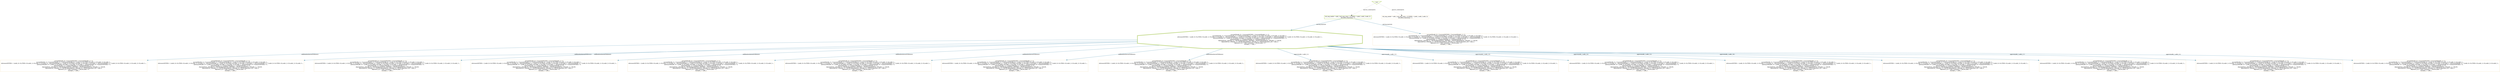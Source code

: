 digraph visited_states {
graph [nodesep=1.5, ranksep=1.5];
root [shape=invtriangle, color="#99BF38", fontsize=12, penwidth=2, label="root"];

root -> 0 [style = dotted, color = black, label="SETUP_CONSTANTS", fontsize=12];
root -> 1 [style = dotted, color = black, label="SETUP_CONSTANTS", fontsize=12];

0 [shape=box, color="#99BF38", fontsize=12, penwidth=2, label="init_msg_sender = addr_1,init_msg_value = 0,USERS = \{addr_1,addr_2,addr_3\},\ninit_block_timestamp = 0"];

0 -> 2 [color = "#006391", label="INITIALISATION", fontsize=12];
0 -> 3 [color = "#006391", label="INITIALISATION", fontsize=12];

1 [shape=box, color="#F4E3C1", fontsize=12, penwidth=2, label="init_msg_sender = addr_1,init_msg_value = 0,USERS = \{addr_1,addr_2,addr_3\},\ninit_block_timestamp = 1"];


2 [shape=doubleoctagon, color="#99BF38", fontsize=12, penwidth=2, label="accountOf(addr_0) = 0,accountOf(THIS) = 0,accountOf(addr_1) = 0,\naccountOf(addr_2) = 0,accountOf(addr_3) = 0,allowanceOf(addr_0) = \{(addr_0\|-\>0),(THIS\|-\>0),(addr_1\|-\>0),(addr_2\|-\>0),(addr_3...,\nallowanceOf(THIS) = \{(addr_0\|-\>0),(THIS\|-\>0),(addr_1\|-\>0),(addr_2\|-\>0),(addr_3\|-...,allowanceOf(addr_1) = \{(addr_0\|-\>0),(THIS\|-\>0),(addr_1\|-\>0),(addr_2\|-\>0),(addr_3...,allowanceOf(addr_2) = \{(addr_0\|-\>0),(THIS\|-\>0),(addr_1\|-\>0),(addr_2\|-\>0),(addr_3...,\nallowanceOf(addr_3) = \{(addr_0\|-\>0),(THIS\|-\>0),(addr_1\|-\>0),(addr_2\|-\>0),(addr_3...,balanceOf(addr_0) = 0,balanceOf(THIS) = 0,\nbalanceOf(addr_1) = 0,balanceOf(addr_2) = 0,balanceOf(addr_3) = 0,\ndepositedOver_100(addr_0) = FALSE,depositedOver_100(THIS) = FALSE,depositedOver_100(addr_1) = FALSE,\ndepositedOver_100(addr_2) = FALSE,depositedOver_100(addr_3) = FALSE,depositors_i(0) = addr_0,\ndepositors_i(1) = addr_0,donated_i = FALSE,index = 0,\nmanager_i = addr_1"];

2 -> 4 [color = "#006391", label="addRandomAmountToBalance", fontsize=12];
2 -> 5 [color = "#006391", label="addRandomAmountToBalance", fontsize=12];
2 -> 6 [color = "#006391", label="addRandomAmountToBalance", fontsize=12];
2 -> 7 [color = "#006391", label="addRandomAmountToBalance", fontsize=12];
2 -> 8 [color = "#006391", label="addRandomAmountToBalance", fontsize=12];
2 -> 9 [color = "#006391", label="addRandomAmountToBalance", fontsize=12];
2 -> 10 [color = "#006391", label="addRandomAmountToBalance", fontsize=12];
2 -> 11 [color = "#006391", label="addRandomAmountToBalance", fontsize=12];
2 -> 12 [color = "#006391", label="approve(addr_1,addr_2,1)", fontsize=12];
2 -> 13 [color = "#006391", label="approve(addr_1,addr_2,2)", fontsize=12];
2 -> 14 [color = "#006391", label="approve(addr_1,addr_2,3)", fontsize=12];
2 -> 15 [color = "#006391", label="approve(addr_1,addr_2,4)", fontsize=12];
2 -> 16 [color = "#006391", label="approve(addr_1,addr_2,5)", fontsize=12];
2 -> 17 [color = "#006391", label="approve(addr_1,addr_2,6)", fontsize=12];
2 -> 18 [color = "#006391", label="approve(addr_1,addr_2,7)", fontsize=12];
2 -> 19 [color = "#006391", label="approve(addr_1,addr_3,1)", fontsize=12];

3 [shape=box, color="#F4E3C1", fontsize=12, penwidth=2, label="accountOf(addr_0) = 0,accountOf(THIS) = 0,accountOf(addr_1) = 0,\naccountOf(addr_2) = 0,accountOf(addr_3) = 0,allowanceOf(addr_0) = \{(addr_0\|-\>1),(THIS\|-\>0),(addr_1\|-\>0),(addr_2\|-\>0),(addr_3...,\nallowanceOf(THIS) = \{(addr_0\|-\>0),(THIS\|-\>0),(addr_1\|-\>0),(addr_2\|-\>0),(addr_3\|-...,allowanceOf(addr_1) = \{(addr_0\|-\>0),(THIS\|-\>0),(addr_1\|-\>0),(addr_2\|-\>0),(addr_3...,allowanceOf(addr_2) = \{(addr_0\|-\>0),(THIS\|-\>0),(addr_1\|-\>0),(addr_2\|-\>0),(addr_3...,\nallowanceOf(addr_3) = \{(addr_0\|-\>0),(THIS\|-\>0),(addr_1\|-\>0),(addr_2\|-\>0),(addr_3...,balanceOf(addr_0) = 0,balanceOf(THIS) = 0,\nbalanceOf(addr_1) = 0,balanceOf(addr_2) = 0,balanceOf(addr_3) = 0,\ndepositedOver_100(addr_0) = FALSE,depositedOver_100(THIS) = FALSE,depositedOver_100(addr_1) = FALSE,\ndepositedOver_100(addr_2) = FALSE,depositedOver_100(addr_3) = FALSE,depositors_i(0) = addr_0,\ndepositors_i(1) = addr_0,donated_i = FALSE,index = 0,\nmanager_i = addr_1"];


4 [shape=box, color="#F4E3C1", fontsize=12, penwidth=2, label="accountOf(addr_0) = 0,accountOf(THIS) = 0,accountOf(addr_1) = 0,\naccountOf(addr_2) = 0,accountOf(addr_3) = 0,allowanceOf(addr_0) = \{(addr_0\|-\>0),(THIS\|-\>0),(addr_1\|-\>0),(addr_2\|-\>0),(addr_3...,\nallowanceOf(THIS) = \{(addr_0\|-\>0),(THIS\|-\>0),(addr_1\|-\>0),(addr_2\|-\>0),(addr_3\|-...,allowanceOf(addr_1) = \{(addr_0\|-\>0),(THIS\|-\>0),(addr_1\|-\>0),(addr_2\|-\>0),(addr_3...,allowanceOf(addr_2) = \{(addr_0\|-\>0),(THIS\|-\>0),(addr_1\|-\>0),(addr_2\|-\>0),(addr_3...,\nallowanceOf(addr_3) = \{(addr_0\|-\>0),(THIS\|-\>0),(addr_1\|-\>0),(addr_2\|-\>0),(addr_3...,balanceOf(addr_0) = 0,balanceOf(THIS) = 0,\nbalanceOf(addr_1) = 1,balanceOf(addr_2) = 0,balanceOf(addr_3) = 0,\ndepositedOver_100(addr_0) = FALSE,depositedOver_100(THIS) = FALSE,depositedOver_100(addr_1) = FALSE,\ndepositedOver_100(addr_2) = FALSE,depositedOver_100(addr_3) = FALSE,depositors_i(0) = addr_0,\ndepositors_i(1) = addr_0,donated_i = FALSE,index = 0,\nmanager_i = addr_1"];


5 [shape=box, color="#F4E3C1", fontsize=12, penwidth=2, label="accountOf(addr_0) = 0,accountOf(THIS) = 0,accountOf(addr_1) = 0,\naccountOf(addr_2) = 0,accountOf(addr_3) = 0,allowanceOf(addr_0) = \{(addr_0\|-\>0),(THIS\|-\>0),(addr_1\|-\>0),(addr_2\|-\>0),(addr_3...,\nallowanceOf(THIS) = \{(addr_0\|-\>0),(THIS\|-\>0),(addr_1\|-\>0),(addr_2\|-\>0),(addr_3\|-...,allowanceOf(addr_1) = \{(addr_0\|-\>0),(THIS\|-\>0),(addr_1\|-\>0),(addr_2\|-\>0),(addr_3...,allowanceOf(addr_2) = \{(addr_0\|-\>0),(THIS\|-\>0),(addr_1\|-\>0),(addr_2\|-\>0),(addr_3...,\nallowanceOf(addr_3) = \{(addr_0\|-\>0),(THIS\|-\>0),(addr_1\|-\>0),(addr_2\|-\>0),(addr_3...,balanceOf(addr_0) = 0,balanceOf(THIS) = 0,\nbalanceOf(addr_1) = 0,balanceOf(addr_2) = 1,balanceOf(addr_3) = 0,\ndepositedOver_100(addr_0) = FALSE,depositedOver_100(THIS) = FALSE,depositedOver_100(addr_1) = FALSE,\ndepositedOver_100(addr_2) = FALSE,depositedOver_100(addr_3) = FALSE,depositors_i(0) = addr_0,\ndepositors_i(1) = addr_0,donated_i = FALSE,index = 0,\nmanager_i = addr_1"];


6 [shape=box, color="#F4E3C1", fontsize=12, penwidth=2, label="accountOf(addr_0) = 0,accountOf(THIS) = 0,accountOf(addr_1) = 0,\naccountOf(addr_2) = 0,accountOf(addr_3) = 0,allowanceOf(addr_0) = \{(addr_0\|-\>0),(THIS\|-\>0),(addr_1\|-\>0),(addr_2\|-\>0),(addr_3...,\nallowanceOf(THIS) = \{(addr_0\|-\>0),(THIS\|-\>0),(addr_1\|-\>0),(addr_2\|-\>0),(addr_3\|-...,allowanceOf(addr_1) = \{(addr_0\|-\>0),(THIS\|-\>0),(addr_1\|-\>0),(addr_2\|-\>0),(addr_3...,allowanceOf(addr_2) = \{(addr_0\|-\>0),(THIS\|-\>0),(addr_1\|-\>0),(addr_2\|-\>0),(addr_3...,\nallowanceOf(addr_3) = \{(addr_0\|-\>0),(THIS\|-\>0),(addr_1\|-\>0),(addr_2\|-\>0),(addr_3...,balanceOf(addr_0) = 0,balanceOf(THIS) = 0,\nbalanceOf(addr_1) = 0,balanceOf(addr_2) = 0,balanceOf(addr_3) = 1,\ndepositedOver_100(addr_0) = FALSE,depositedOver_100(THIS) = FALSE,depositedOver_100(addr_1) = FALSE,\ndepositedOver_100(addr_2) = FALSE,depositedOver_100(addr_3) = FALSE,depositors_i(0) = addr_0,\ndepositors_i(1) = addr_0,donated_i = FALSE,index = 0,\nmanager_i = addr_1"];


7 [shape=box, color="#F4E3C1", fontsize=12, penwidth=2, label="accountOf(addr_0) = 0,accountOf(THIS) = 0,accountOf(addr_1) = 0,\naccountOf(addr_2) = 0,accountOf(addr_3) = 0,allowanceOf(addr_0) = \{(addr_0\|-\>0),(THIS\|-\>0),(addr_1\|-\>0),(addr_2\|-\>0),(addr_3...,\nallowanceOf(THIS) = \{(addr_0\|-\>0),(THIS\|-\>0),(addr_1\|-\>0),(addr_2\|-\>0),(addr_3\|-...,allowanceOf(addr_1) = \{(addr_0\|-\>0),(THIS\|-\>0),(addr_1\|-\>0),(addr_2\|-\>0),(addr_3...,allowanceOf(addr_2) = \{(addr_0\|-\>0),(THIS\|-\>0),(addr_1\|-\>0),(addr_2\|-\>0),(addr_3...,\nallowanceOf(addr_3) = \{(addr_0\|-\>0),(THIS\|-\>0),(addr_1\|-\>0),(addr_2\|-\>0),(addr_3...,balanceOf(addr_0) = 0,balanceOf(THIS) = 0,\nbalanceOf(addr_1) = 2,balanceOf(addr_2) = 0,balanceOf(addr_3) = 0,\ndepositedOver_100(addr_0) = FALSE,depositedOver_100(THIS) = FALSE,depositedOver_100(addr_1) = FALSE,\ndepositedOver_100(addr_2) = FALSE,depositedOver_100(addr_3) = FALSE,depositors_i(0) = addr_0,\ndepositors_i(1) = addr_0,donated_i = FALSE,index = 0,\nmanager_i = addr_1"];


8 [shape=box, color="#F4E3C1", fontsize=12, penwidth=2, label="accountOf(addr_0) = 0,accountOf(THIS) = 0,accountOf(addr_1) = 0,\naccountOf(addr_2) = 0,accountOf(addr_3) = 0,allowanceOf(addr_0) = \{(addr_0\|-\>0),(THIS\|-\>0),(addr_1\|-\>0),(addr_2\|-\>0),(addr_3...,\nallowanceOf(THIS) = \{(addr_0\|-\>0),(THIS\|-\>0),(addr_1\|-\>0),(addr_2\|-\>0),(addr_3\|-...,allowanceOf(addr_1) = \{(addr_0\|-\>0),(THIS\|-\>0),(addr_1\|-\>0),(addr_2\|-\>0),(addr_3...,allowanceOf(addr_2) = \{(addr_0\|-\>0),(THIS\|-\>0),(addr_1\|-\>0),(addr_2\|-\>0),(addr_3...,\nallowanceOf(addr_3) = \{(addr_0\|-\>0),(THIS\|-\>0),(addr_1\|-\>0),(addr_2\|-\>0),(addr_3...,balanceOf(addr_0) = 0,balanceOf(THIS) = 0,\nbalanceOf(addr_1) = 0,balanceOf(addr_2) = 2,balanceOf(addr_3) = 0,\ndepositedOver_100(addr_0) = FALSE,depositedOver_100(THIS) = FALSE,depositedOver_100(addr_1) = FALSE,\ndepositedOver_100(addr_2) = FALSE,depositedOver_100(addr_3) = FALSE,depositors_i(0) = addr_0,\ndepositors_i(1) = addr_0,donated_i = FALSE,index = 0,\nmanager_i = addr_1"];


9 [shape=box, color="#F4E3C1", fontsize=12, penwidth=2, label="accountOf(addr_0) = 0,accountOf(THIS) = 0,accountOf(addr_1) = 0,\naccountOf(addr_2) = 0,accountOf(addr_3) = 0,allowanceOf(addr_0) = \{(addr_0\|-\>0),(THIS\|-\>0),(addr_1\|-\>0),(addr_2\|-\>0),(addr_3...,\nallowanceOf(THIS) = \{(addr_0\|-\>0),(THIS\|-\>0),(addr_1\|-\>0),(addr_2\|-\>0),(addr_3\|-...,allowanceOf(addr_1) = \{(addr_0\|-\>0),(THIS\|-\>0),(addr_1\|-\>0),(addr_2\|-\>0),(addr_3...,allowanceOf(addr_2) = \{(addr_0\|-\>0),(THIS\|-\>0),(addr_1\|-\>0),(addr_2\|-\>0),(addr_3...,\nallowanceOf(addr_3) = \{(addr_0\|-\>0),(THIS\|-\>0),(addr_1\|-\>0),(addr_2\|-\>0),(addr_3...,balanceOf(addr_0) = 0,balanceOf(THIS) = 0,\nbalanceOf(addr_1) = 0,balanceOf(addr_2) = 0,balanceOf(addr_3) = 2,\ndepositedOver_100(addr_0) = FALSE,depositedOver_100(THIS) = FALSE,depositedOver_100(addr_1) = FALSE,\ndepositedOver_100(addr_2) = FALSE,depositedOver_100(addr_3) = FALSE,depositors_i(0) = addr_0,\ndepositors_i(1) = addr_0,donated_i = FALSE,index = 0,\nmanager_i = addr_1"];


10 [shape=box, color="#F4E3C1", fontsize=12, penwidth=2, label="accountOf(addr_0) = 0,accountOf(THIS) = 0,accountOf(addr_1) = 0,\naccountOf(addr_2) = 0,accountOf(addr_3) = 0,allowanceOf(addr_0) = \{(addr_0\|-\>0),(THIS\|-\>0),(addr_1\|-\>0),(addr_2\|-\>0),(addr_3...,\nallowanceOf(THIS) = \{(addr_0\|-\>0),(THIS\|-\>0),(addr_1\|-\>0),(addr_2\|-\>0),(addr_3\|-...,allowanceOf(addr_1) = \{(addr_0\|-\>0),(THIS\|-\>0),(addr_1\|-\>0),(addr_2\|-\>0),(addr_3...,allowanceOf(addr_2) = \{(addr_0\|-\>0),(THIS\|-\>0),(addr_1\|-\>0),(addr_2\|-\>0),(addr_3...,\nallowanceOf(addr_3) = \{(addr_0\|-\>0),(THIS\|-\>0),(addr_1\|-\>0),(addr_2\|-\>0),(addr_3...,balanceOf(addr_0) = 0,balanceOf(THIS) = 0,\nbalanceOf(addr_1) = 3,balanceOf(addr_2) = 0,balanceOf(addr_3) = 0,\ndepositedOver_100(addr_0) = FALSE,depositedOver_100(THIS) = FALSE,depositedOver_100(addr_1) = FALSE,\ndepositedOver_100(addr_2) = FALSE,depositedOver_100(addr_3) = FALSE,depositors_i(0) = addr_0,\ndepositors_i(1) = addr_0,donated_i = FALSE,index = 0,\nmanager_i = addr_1"];


11 [shape=box, color="#F4E3C1", fontsize=12, penwidth=2, label="accountOf(addr_0) = 0,accountOf(THIS) = 0,accountOf(addr_1) = 0,\naccountOf(addr_2) = 0,accountOf(addr_3) = 0,allowanceOf(addr_0) = \{(addr_0\|-\>0),(THIS\|-\>0),(addr_1\|-\>0),(addr_2\|-\>0),(addr_3...,\nallowanceOf(THIS) = \{(addr_0\|-\>0),(THIS\|-\>0),(addr_1\|-\>0),(addr_2\|-\>0),(addr_3\|-...,allowanceOf(addr_1) = \{(addr_0\|-\>0),(THIS\|-\>0),(addr_1\|-\>0),(addr_2\|-\>0),(addr_3...,allowanceOf(addr_2) = \{(addr_0\|-\>0),(THIS\|-\>0),(addr_1\|-\>0),(addr_2\|-\>0),(addr_3...,\nallowanceOf(addr_3) = \{(addr_0\|-\>0),(THIS\|-\>0),(addr_1\|-\>0),(addr_2\|-\>0),(addr_3...,balanceOf(addr_0) = 0,balanceOf(THIS) = 0,\nbalanceOf(addr_1) = 0,balanceOf(addr_2) = 3,balanceOf(addr_3) = 0,\ndepositedOver_100(addr_0) = FALSE,depositedOver_100(THIS) = FALSE,depositedOver_100(addr_1) = FALSE,\ndepositedOver_100(addr_2) = FALSE,depositedOver_100(addr_3) = FALSE,depositors_i(0) = addr_0,\ndepositors_i(1) = addr_0,donated_i = FALSE,index = 0,\nmanager_i = addr_1"];


12 [shape=box, color="#F4E3C1", fontsize=12, penwidth=2, label="accountOf(addr_0) = 0,accountOf(THIS) = 0,accountOf(addr_1) = 0,\naccountOf(addr_2) = 0,accountOf(addr_3) = 0,allowanceOf(addr_0) = \{(addr_0\|-\>0),(THIS\|-\>0),(addr_1\|-\>0),(addr_2\|-\>0),(addr_3...,\nallowanceOf(THIS) = \{(addr_0\|-\>0),(THIS\|-\>0),(addr_1\|-\>0),(addr_2\|-\>0),(addr_3\|-...,allowanceOf(addr_1) = \{(addr_0\|-\>0),(THIS\|-\>0),(addr_1\|-\>0),(addr_2\|-\>1),(addr_3...,allowanceOf(addr_2) = \{(addr_0\|-\>0),(THIS\|-\>0),(addr_1\|-\>0),(addr_2\|-\>0),(addr_3...,\nallowanceOf(addr_3) = \{(addr_0\|-\>0),(THIS\|-\>0),(addr_1\|-\>0),(addr_2\|-\>0),(addr_3...,balanceOf(addr_0) = 0,balanceOf(THIS) = 0,\nbalanceOf(addr_1) = 0,balanceOf(addr_2) = 0,balanceOf(addr_3) = 0,\ndepositedOver_100(addr_0) = FALSE,depositedOver_100(THIS) = FALSE,depositedOver_100(addr_1) = FALSE,\ndepositedOver_100(addr_2) = FALSE,depositedOver_100(addr_3) = FALSE,depositors_i(0) = addr_0,\ndepositors_i(1) = addr_0,donated_i = FALSE,index = 0,\nmanager_i = addr_1"];


13 [shape=box, color="#F4E3C1", fontsize=12, penwidth=2, label="accountOf(addr_0) = 0,accountOf(THIS) = 0,accountOf(addr_1) = 0,\naccountOf(addr_2) = 0,accountOf(addr_3) = 0,allowanceOf(addr_0) = \{(addr_0\|-\>0),(THIS\|-\>0),(addr_1\|-\>0),(addr_2\|-\>0),(addr_3...,\nallowanceOf(THIS) = \{(addr_0\|-\>0),(THIS\|-\>0),(addr_1\|-\>0),(addr_2\|-\>0),(addr_3\|-...,allowanceOf(addr_1) = \{(addr_0\|-\>0),(THIS\|-\>0),(addr_1\|-\>0),(addr_2\|-\>2),(addr_3...,allowanceOf(addr_2) = \{(addr_0\|-\>0),(THIS\|-\>0),(addr_1\|-\>0),(addr_2\|-\>0),(addr_3...,\nallowanceOf(addr_3) = \{(addr_0\|-\>0),(THIS\|-\>0),(addr_1\|-\>0),(addr_2\|-\>0),(addr_3...,balanceOf(addr_0) = 0,balanceOf(THIS) = 0,\nbalanceOf(addr_1) = 0,balanceOf(addr_2) = 0,balanceOf(addr_3) = 0,\ndepositedOver_100(addr_0) = FALSE,depositedOver_100(THIS) = FALSE,depositedOver_100(addr_1) = FALSE,\ndepositedOver_100(addr_2) = FALSE,depositedOver_100(addr_3) = FALSE,depositors_i(0) = addr_0,\ndepositors_i(1) = addr_0,donated_i = FALSE,index = 0,\nmanager_i = addr_1"];


14 [shape=box, color="#F4E3C1", fontsize=12, penwidth=2, label="accountOf(addr_0) = 0,accountOf(THIS) = 0,accountOf(addr_1) = 0,\naccountOf(addr_2) = 0,accountOf(addr_3) = 0,allowanceOf(addr_0) = \{(addr_0\|-\>0),(THIS\|-\>0),(addr_1\|-\>0),(addr_2\|-\>0),(addr_3...,\nallowanceOf(THIS) = \{(addr_0\|-\>0),(THIS\|-\>0),(addr_1\|-\>0),(addr_2\|-\>0),(addr_3\|-...,allowanceOf(addr_1) = \{(addr_0\|-\>0),(THIS\|-\>0),(addr_1\|-\>0),(addr_2\|-\>3),(addr_3...,allowanceOf(addr_2) = \{(addr_0\|-\>0),(THIS\|-\>0),(addr_1\|-\>0),(addr_2\|-\>0),(addr_3...,\nallowanceOf(addr_3) = \{(addr_0\|-\>0),(THIS\|-\>0),(addr_1\|-\>0),(addr_2\|-\>0),(addr_3...,balanceOf(addr_0) = 0,balanceOf(THIS) = 0,\nbalanceOf(addr_1) = 0,balanceOf(addr_2) = 0,balanceOf(addr_3) = 0,\ndepositedOver_100(addr_0) = FALSE,depositedOver_100(THIS) = FALSE,depositedOver_100(addr_1) = FALSE,\ndepositedOver_100(addr_2) = FALSE,depositedOver_100(addr_3) = FALSE,depositors_i(0) = addr_0,\ndepositors_i(1) = addr_0,donated_i = FALSE,index = 0,\nmanager_i = addr_1"];


15 [shape=box, color="#F4E3C1", fontsize=12, penwidth=2, label="accountOf(addr_0) = 0,accountOf(THIS) = 0,accountOf(addr_1) = 0,\naccountOf(addr_2) = 0,accountOf(addr_3) = 0,allowanceOf(addr_0) = \{(addr_0\|-\>0),(THIS\|-\>0),(addr_1\|-\>0),(addr_2\|-\>0),(addr_3...,\nallowanceOf(THIS) = \{(addr_0\|-\>0),(THIS\|-\>0),(addr_1\|-\>0),(addr_2\|-\>0),(addr_3\|-...,allowanceOf(addr_1) = \{(addr_0\|-\>0),(THIS\|-\>0),(addr_1\|-\>0),(addr_2\|-\>4),(addr_3...,allowanceOf(addr_2) = \{(addr_0\|-\>0),(THIS\|-\>0),(addr_1\|-\>0),(addr_2\|-\>0),(addr_3...,\nallowanceOf(addr_3) = \{(addr_0\|-\>0),(THIS\|-\>0),(addr_1\|-\>0),(addr_2\|-\>0),(addr_3...,balanceOf(addr_0) = 0,balanceOf(THIS) = 0,\nbalanceOf(addr_1) = 0,balanceOf(addr_2) = 0,balanceOf(addr_3) = 0,\ndepositedOver_100(addr_0) = FALSE,depositedOver_100(THIS) = FALSE,depositedOver_100(addr_1) = FALSE,\ndepositedOver_100(addr_2) = FALSE,depositedOver_100(addr_3) = FALSE,depositors_i(0) = addr_0,\ndepositors_i(1) = addr_0,donated_i = FALSE,index = 0,\nmanager_i = addr_1"];


16 [shape=box, color="#F4E3C1", fontsize=12, penwidth=2, label="accountOf(addr_0) = 0,accountOf(THIS) = 0,accountOf(addr_1) = 0,\naccountOf(addr_2) = 0,accountOf(addr_3) = 0,allowanceOf(addr_0) = \{(addr_0\|-\>0),(THIS\|-\>0),(addr_1\|-\>0),(addr_2\|-\>0),(addr_3...,\nallowanceOf(THIS) = \{(addr_0\|-\>0),(THIS\|-\>0),(addr_1\|-\>0),(addr_2\|-\>0),(addr_3\|-...,allowanceOf(addr_1) = \{(addr_0\|-\>0),(THIS\|-\>0),(addr_1\|-\>0),(addr_2\|-\>5),(addr_3...,allowanceOf(addr_2) = \{(addr_0\|-\>0),(THIS\|-\>0),(addr_1\|-\>0),(addr_2\|-\>0),(addr_3...,\nallowanceOf(addr_3) = \{(addr_0\|-\>0),(THIS\|-\>0),(addr_1\|-\>0),(addr_2\|-\>0),(addr_3...,balanceOf(addr_0) = 0,balanceOf(THIS) = 0,\nbalanceOf(addr_1) = 0,balanceOf(addr_2) = 0,balanceOf(addr_3) = 0,\ndepositedOver_100(addr_0) = FALSE,depositedOver_100(THIS) = FALSE,depositedOver_100(addr_1) = FALSE,\ndepositedOver_100(addr_2) = FALSE,depositedOver_100(addr_3) = FALSE,depositors_i(0) = addr_0,\ndepositors_i(1) = addr_0,donated_i = FALSE,index = 0,\nmanager_i = addr_1"];


17 [shape=box, color="#F4E3C1", fontsize=12, penwidth=2, label="accountOf(addr_0) = 0,accountOf(THIS) = 0,accountOf(addr_1) = 0,\naccountOf(addr_2) = 0,accountOf(addr_3) = 0,allowanceOf(addr_0) = \{(addr_0\|-\>0),(THIS\|-\>0),(addr_1\|-\>0),(addr_2\|-\>0),(addr_3...,\nallowanceOf(THIS) = \{(addr_0\|-\>0),(THIS\|-\>0),(addr_1\|-\>0),(addr_2\|-\>0),(addr_3\|-...,allowanceOf(addr_1) = \{(addr_0\|-\>0),(THIS\|-\>0),(addr_1\|-\>0),(addr_2\|-\>6),(addr_3...,allowanceOf(addr_2) = \{(addr_0\|-\>0),(THIS\|-\>0),(addr_1\|-\>0),(addr_2\|-\>0),(addr_3...,\nallowanceOf(addr_3) = \{(addr_0\|-\>0),(THIS\|-\>0),(addr_1\|-\>0),(addr_2\|-\>0),(addr_3...,balanceOf(addr_0) = 0,balanceOf(THIS) = 0,\nbalanceOf(addr_1) = 0,balanceOf(addr_2) = 0,balanceOf(addr_3) = 0,\ndepositedOver_100(addr_0) = FALSE,depositedOver_100(THIS) = FALSE,depositedOver_100(addr_1) = FALSE,\ndepositedOver_100(addr_2) = FALSE,depositedOver_100(addr_3) = FALSE,depositors_i(0) = addr_0,\ndepositors_i(1) = addr_0,donated_i = FALSE,index = 0,\nmanager_i = addr_1"];


18 [shape=box, color="#F4E3C1", fontsize=12, penwidth=2, label="accountOf(addr_0) = 0,accountOf(THIS) = 0,accountOf(addr_1) = 0,\naccountOf(addr_2) = 0,accountOf(addr_3) = 0,allowanceOf(addr_0) = \{(addr_0\|-\>0),(THIS\|-\>0),(addr_1\|-\>0),(addr_2\|-\>0),(addr_3...,\nallowanceOf(THIS) = \{(addr_0\|-\>0),(THIS\|-\>0),(addr_1\|-\>0),(addr_2\|-\>0),(addr_3\|-...,allowanceOf(addr_1) = \{(addr_0\|-\>0),(THIS\|-\>0),(addr_1\|-\>0),(addr_2\|-\>7),(addr_3...,allowanceOf(addr_2) = \{(addr_0\|-\>0),(THIS\|-\>0),(addr_1\|-\>0),(addr_2\|-\>0),(addr_3...,\nallowanceOf(addr_3) = \{(addr_0\|-\>0),(THIS\|-\>0),(addr_1\|-\>0),(addr_2\|-\>0),(addr_3...,balanceOf(addr_0) = 0,balanceOf(THIS) = 0,\nbalanceOf(addr_1) = 0,balanceOf(addr_2) = 0,balanceOf(addr_3) = 0,\ndepositedOver_100(addr_0) = FALSE,depositedOver_100(THIS) = FALSE,depositedOver_100(addr_1) = FALSE,\ndepositedOver_100(addr_2) = FALSE,depositedOver_100(addr_3) = FALSE,depositors_i(0) = addr_0,\ndepositors_i(1) = addr_0,donated_i = FALSE,index = 0,\nmanager_i = addr_1"];


19 [shape=box, color="#F4E3C1", fontsize=12, penwidth=2, label="accountOf(addr_0) = 0,accountOf(THIS) = 0,accountOf(addr_1) = 0,\naccountOf(addr_2) = 0,accountOf(addr_3) = 0,allowanceOf(addr_0) = \{(addr_0\|-\>0),(THIS\|-\>0),(addr_1\|-\>0),(addr_2\|-\>0),(addr_3...,\nallowanceOf(THIS) = \{(addr_0\|-\>0),(THIS\|-\>0),(addr_1\|-\>0),(addr_2\|-\>0),(addr_3\|-...,allowanceOf(addr_1) = \{(addr_0\|-\>0),(THIS\|-\>0),(addr_1\|-\>0),(addr_2\|-\>0),(addr_3...,allowanceOf(addr_2) = \{(addr_0\|-\>0),(THIS\|-\>0),(addr_1\|-\>0),(addr_2\|-\>0),(addr_3...,\nallowanceOf(addr_3) = \{(addr_0\|-\>0),(THIS\|-\>0),(addr_1\|-\>0),(addr_2\|-\>0),(addr_3...,balanceOf(addr_0) = 0,balanceOf(THIS) = 0,\nbalanceOf(addr_1) = 0,balanceOf(addr_2) = 0,balanceOf(addr_3) = 0,\ndepositedOver_100(addr_0) = FALSE,depositedOver_100(THIS) = FALSE,depositedOver_100(addr_1) = FALSE,\ndepositedOver_100(addr_2) = FALSE,depositedOver_100(addr_3) = FALSE,depositors_i(0) = addr_0,\ndepositors_i(1) = addr_0,donated_i = FALSE,index = 0,\nmanager_i = addr_1"];


}
